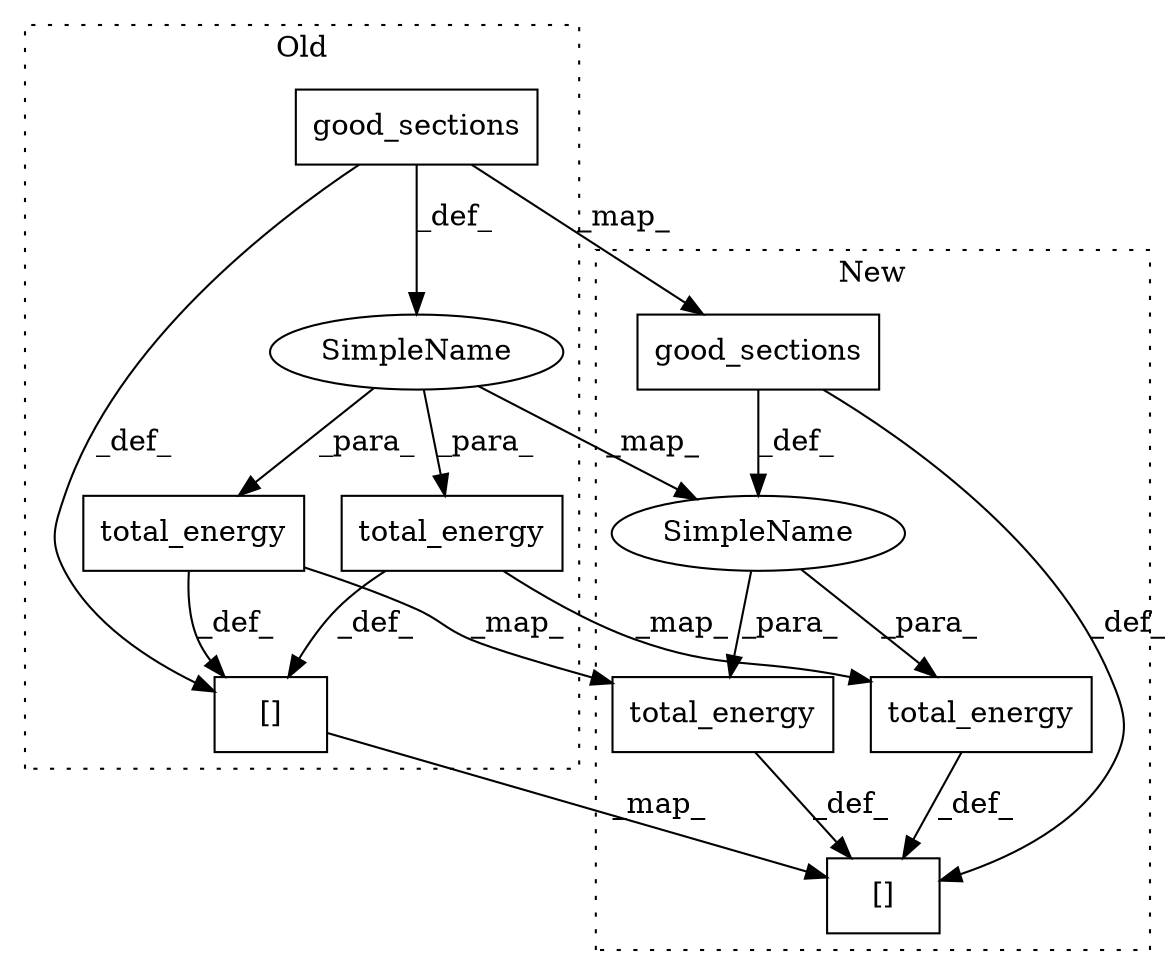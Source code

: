 digraph G {
subgraph cluster0 {
1 [label="good_sections" a="32" s="576" l="15" shape="box"];
4 [label="total_energy" a="32" s="638,659" l="13,1" shape="box"];
5 [label="SimpleName" a="42" s="561" l="8" shape="ellipse"];
7 [label="total_energy" a="32" s="691,712" l="13,1" shape="box"];
10 [label="[]" a="2" s="721,744" l="7,1" shape="box"];
label = "Old";
style="dotted";
}
subgraph cluster1 {
2 [label="good_sections" a="32" s="872" l="15" shape="box"];
3 [label="total_energy" a="32" s="943,964" l="13,1" shape="box"];
6 [label="SimpleName" a="42" s="857" l="8" shape="ellipse"];
8 [label="total_energy" a="32" s="1015,1036" l="13,1" shape="box"];
9 [label="[]" a="2" s="1064,1087" l="7,1" shape="box"];
label = "New";
style="dotted";
}
1 -> 10 [label="_def_"];
1 -> 2 [label="_map_"];
1 -> 5 [label="_def_"];
2 -> 9 [label="_def_"];
2 -> 6 [label="_def_"];
3 -> 9 [label="_def_"];
4 -> 3 [label="_map_"];
4 -> 10 [label="_def_"];
5 -> 6 [label="_map_"];
5 -> 4 [label="_para_"];
5 -> 7 [label="_para_"];
6 -> 8 [label="_para_"];
6 -> 3 [label="_para_"];
7 -> 8 [label="_map_"];
7 -> 10 [label="_def_"];
8 -> 9 [label="_def_"];
10 -> 9 [label="_map_"];
}